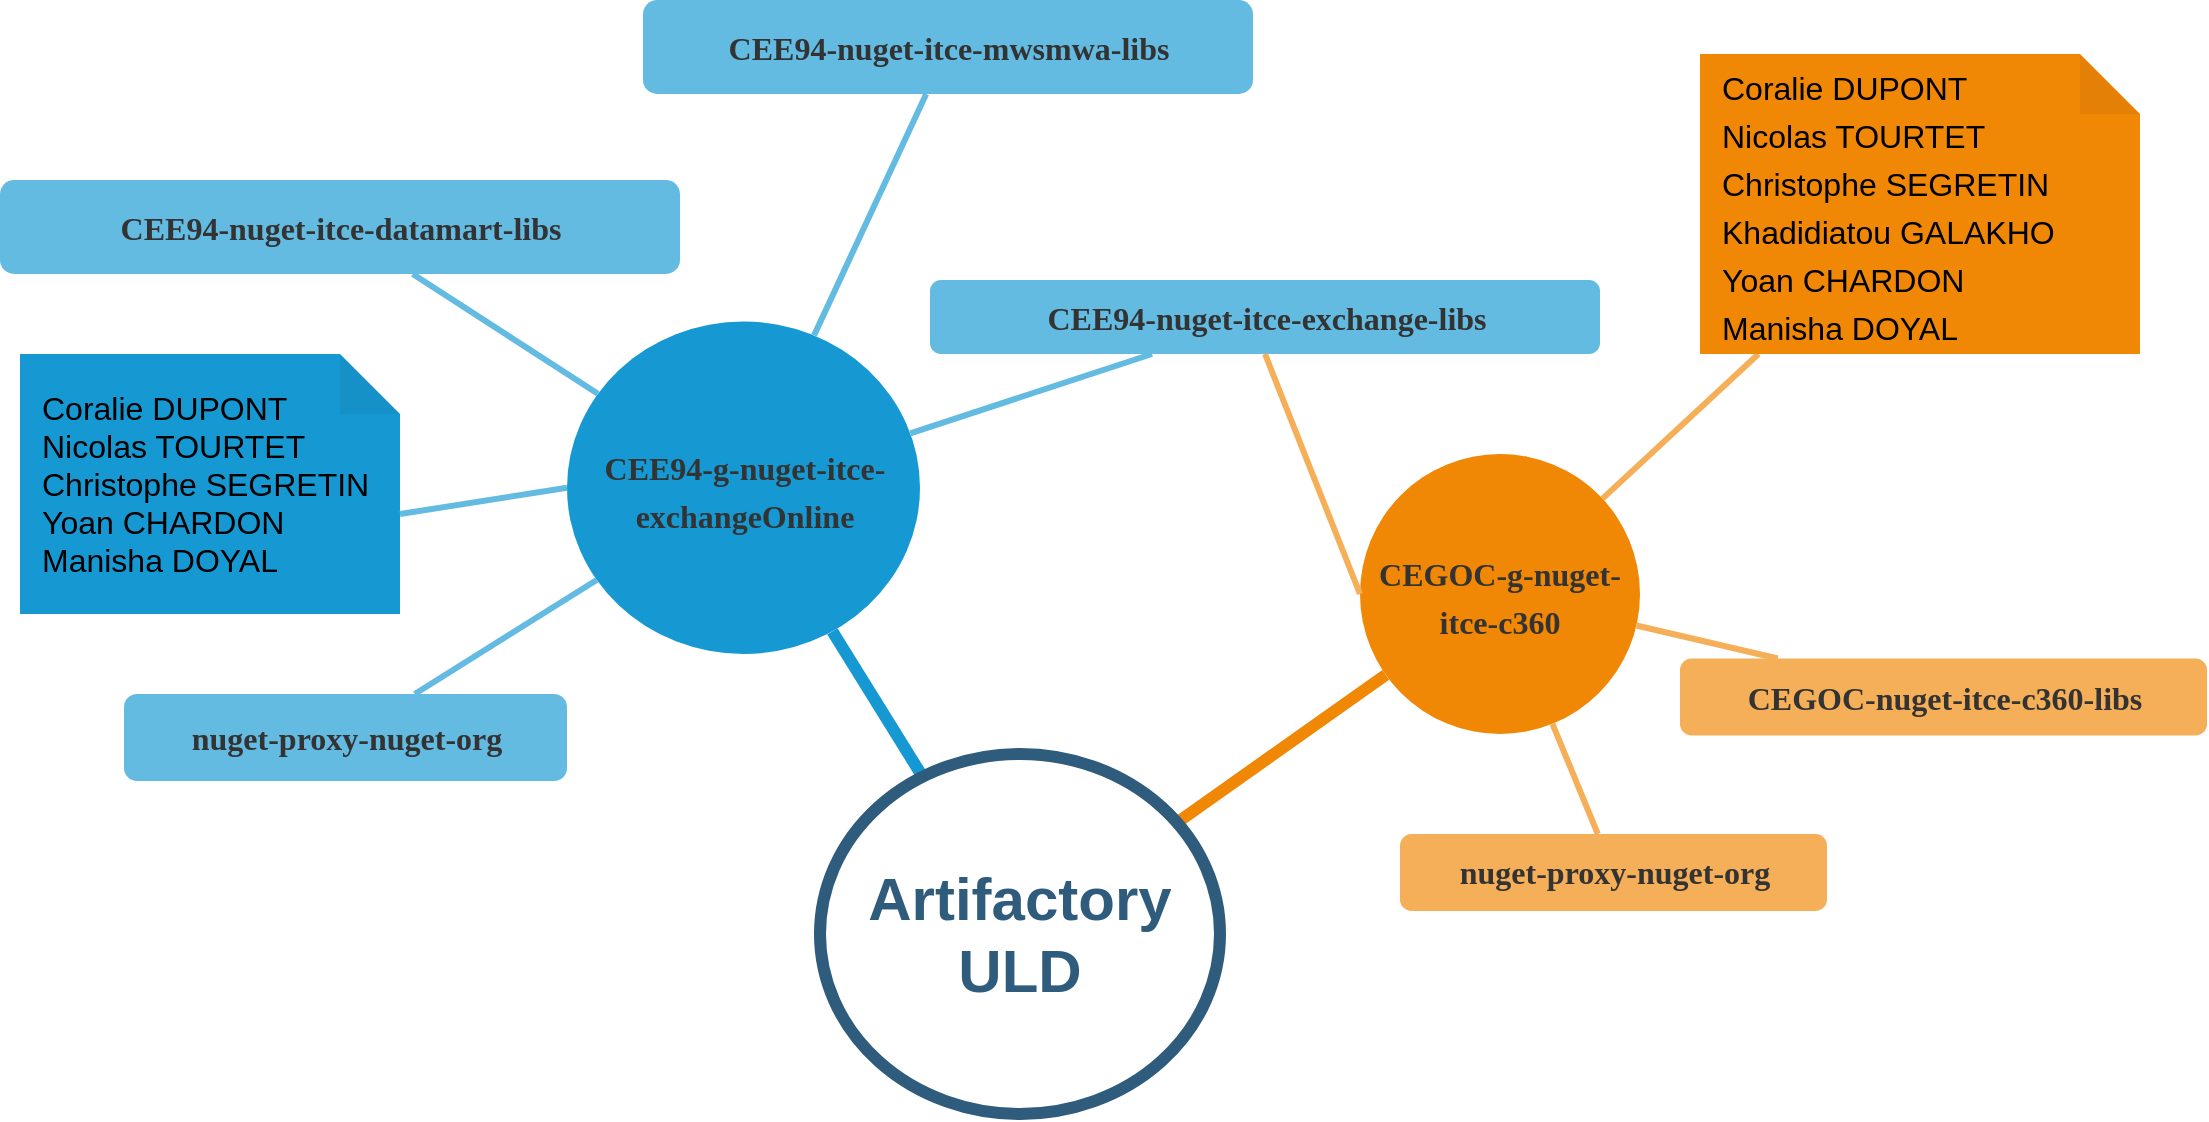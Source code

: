 <mxfile version="14.4.7" type="github" pages="2">
  <diagram id="6a731a19-8d31-9384-78a2-239565b7b9f0" name="C360-utilisateurs">
    <mxGraphModel dx="1422" dy="772" grid="1" gridSize="10" guides="1" tooltips="1" connect="1" arrows="1" fold="1" page="1" pageScale="1" pageWidth="1169" pageHeight="827" background="#ffffff" math="0" shadow="0">
      <root>
        <mxCell id="0" />
        <mxCell id="1" parent="0" />
        <mxCell id="1350" value="&lt;span style=&quot;color: rgb(51 , 51 , 51) ; font-family: &amp;#34;verdana&amp;#34; ; font-size: 16px ; font-weight: 700&quot;&gt;CEE94-g-nuget-itce-exchangeOnline&lt;/span&gt;" style="ellipse;whiteSpace=wrap;html=1;shadow=0;fontFamily=Helvetica;fontSize=20;fontColor=#FFFFFF;align=center;strokeWidth=3;fillColor=#1699D3;strokeColor=none;" parent="1" vertex="1">
          <mxGeometry x="303.5" y="233.75" width="176.5" height="166.25" as="geometry" />
        </mxCell>
        <mxCell id="G5Ea2syCQPGxwOJ1HOTf-1549" value="" style="edgeStyle=none;orthogonalLoop=1;jettySize=auto;html=1;endArrow=none;strokeColor=#F5AF58;strokeWidth=3;" parent="1" source="1351" target="G5Ea2syCQPGxwOJ1HOTf-1548" edge="1">
          <mxGeometry relative="1" as="geometry" />
        </mxCell>
        <mxCell id="1351" value="&lt;span style=&quot;color: rgb(51 , 51 , 51) ; font-family: &amp;#34;verdana&amp;#34; ; font-size: 16px ; font-weight: 700&quot;&gt;CEGOC-g-nuget-itce-c360&lt;/span&gt;" style="ellipse;whiteSpace=wrap;html=1;shadow=0;fontFamily=Helvetica;fontSize=20;fontColor=#FFFFFF;align=center;strokeWidth=3;fillColor=#F08705;strokeColor=none;gradientColor=none;" parent="1" vertex="1">
          <mxGeometry x="700" y="300" width="140" height="140" as="geometry" />
        </mxCell>
        <mxCell id="1357" value="&lt;span style=&quot;color: rgb(51 , 51 , 51) ; font-family: &amp;#34;verdana&amp;#34; ; font-size: 16px ; font-weight: 700&quot;&gt;nuget-proxy-nuget-org&lt;/span&gt;" style="rounded=1;fillColor=#f5af58;strokeColor=none;strokeWidth=3;shadow=0;html=1;fontColor=#FFFFFF;" parent="1" vertex="1">
          <mxGeometry x="720" y="490" width="213.5" height="38.5" as="geometry" />
        </mxCell>
        <mxCell id="1359" style="endArrow=none;strokeWidth=6;strokeColor=#1699D3;html=1;" parent="1" source="1515" target="1350" edge="1">
          <mxGeometry relative="1" as="geometry" />
        </mxCell>
        <mxCell id="1360" style="endArrow=none;strokeWidth=6;strokeColor=#f08705;html=1;" parent="1" source="1515" target="1351" edge="1">
          <mxGeometry relative="1" as="geometry" />
        </mxCell>
        <mxCell id="1367" value="&lt;span style=&quot;color: rgb(51 , 51 , 51) ; font-family: &amp;#34;verdana&amp;#34; ; font-size: 16px ; font-weight: 700&quot;&gt;nuget-proxy-nuget-org&lt;/span&gt;" style="rounded=1;fillColor=#64BBE2;strokeColor=none;strokeWidth=3;shadow=0;html=1;fontColor=#FFFFFF;" parent="1" vertex="1">
          <mxGeometry x="82" y="420" width="221.5" height="43.5" as="geometry" />
        </mxCell>
        <mxCell id="1374" value="&lt;span style=&quot;color: rgb(51 , 51 , 51) ; font-family: &amp;#34;verdana&amp;#34; ; font-size: 16px ; font-weight: 700&quot;&gt;CEE94-nuget-itce-exchange-libs&lt;/span&gt;" style="rounded=1;fillColor=#64BBE2;strokeColor=none;strokeWidth=3;shadow=0;html=1;fontColor=#FFFFFF;" parent="1" vertex="1">
          <mxGeometry x="485" y="213" width="335" height="37" as="geometry" />
        </mxCell>
        <mxCell id="1375" value="&lt;span style=&quot;color: rgb(51 , 51 , 51) ; font-family: &amp;#34;verdana&amp;#34; ; font-size: 16px ; font-weight: 700&quot;&gt;CEE94-nuget-itce-datamart-libs&lt;/span&gt;" style="rounded=1;fillColor=#64BBE2;strokeColor=none;strokeWidth=3;shadow=0;html=1;fontColor=#FFFFFF;" parent="1" vertex="1">
          <mxGeometry x="20" y="163" width="340" height="47" as="geometry" />
        </mxCell>
        <mxCell id="1376" value="&lt;span style=&quot;color: rgb(51 , 51 , 51) ; font-family: &amp;#34;verdana&amp;#34; ; font-size: 16px ; font-weight: 700&quot;&gt;CEE94-nuget-itce-mwsmwa-libs&lt;/span&gt;" style="rounded=1;fillColor=#64BBE2;strokeColor=none;strokeWidth=3;shadow=0;html=1;fontColor=#FFFFFF;" parent="1" vertex="1">
          <mxGeometry x="341.5" y="73" width="305" height="47" as="geometry" />
        </mxCell>
        <mxCell id="1377" value="" style="edgeStyle=none;endArrow=none;strokeWidth=3;strokeColor=#64BBE2;html=1;" parent="1" source="1350" target="1376" edge="1">
          <mxGeometry x="-420" y="23" width="100" height="100" as="geometry">
            <mxPoint x="-420" y="123" as="sourcePoint" />
            <mxPoint x="-320" y="23" as="targetPoint" />
          </mxGeometry>
        </mxCell>
        <mxCell id="1378" value="" style="edgeStyle=none;endArrow=none;strokeWidth=3;strokeColor=#64BBE2;html=1;" parent="1" source="1350" target="1367" edge="1">
          <mxGeometry x="-420" y="23" width="100" height="100" as="geometry">
            <mxPoint x="-420" y="123" as="sourcePoint" />
            <mxPoint x="-320" y="23" as="targetPoint" />
          </mxGeometry>
        </mxCell>
        <mxCell id="1386" value="" style="edgeStyle=none;endArrow=none;strokeWidth=3;strokeColor=#64BBE2;html=1;" parent="1" source="1350" target="1374" edge="1">
          <mxGeometry x="-420" y="23" width="100" height="100" as="geometry">
            <mxPoint x="-420" y="123" as="sourcePoint" />
            <mxPoint x="-320" y="23" as="targetPoint" />
          </mxGeometry>
        </mxCell>
        <mxCell id="1387" value="" style="edgeStyle=none;endArrow=none;strokeWidth=3;strokeColor=#64BBE2;html=1;" parent="1" source="1350" target="1375" edge="1">
          <mxGeometry x="-420" y="23" width="100" height="100" as="geometry">
            <mxPoint x="-420" y="123" as="sourcePoint" />
            <mxPoint x="-320" y="23" as="targetPoint" />
          </mxGeometry>
        </mxCell>
        <mxCell id="1388" value="&lt;span style=&quot;color: rgb(51 , 51 , 51) ; font-family: &amp;#34;verdana&amp;#34; ; font-size: 16px ; font-weight: 700&quot;&gt;CEGOC-nuget-itce-c360-libs&lt;/span&gt;" style="rounded=1;fillColor=#f5af58;strokeColor=none;strokeWidth=3;shadow=0;html=1;fontColor=#FFFFFF;" parent="1" vertex="1">
          <mxGeometry x="860" y="402.25" width="263.5" height="38.5" as="geometry" />
        </mxCell>
        <mxCell id="1399" value="" style="edgeStyle=none;endArrow=none;strokeWidth=3;strokeColor=#F5AF58;html=1;" parent="1" source="1351" target="1357" edge="1">
          <mxGeometry x="3.5" y="21.5" width="100" height="100" as="geometry">
            <mxPoint x="3.5" y="121.5" as="sourcePoint" />
            <mxPoint x="103.5" y="21.5" as="targetPoint" />
          </mxGeometry>
        </mxCell>
        <mxCell id="1400" value="" style="edgeStyle=none;endArrow=none;strokeWidth=3;strokeColor=#F5AF58;html=1;" parent="1" source="1351" target="1388" edge="1">
          <mxGeometry x="3.5" y="21.5" width="100" height="100" as="geometry">
            <mxPoint x="3.5" y="121.5" as="sourcePoint" />
            <mxPoint x="103.5" y="21.5" as="targetPoint" />
          </mxGeometry>
        </mxCell>
        <mxCell id="1515" value="Artifactory ULD" style="ellipse;whiteSpace=wrap;html=1;shadow=0;fontFamily=Helvetica;fontSize=30;fontColor=#2F5B7C;align=center;strokeColor=#2F5B7C;strokeWidth=6;fillColor=#FFFFFF;fontStyle=1;gradientColor=none;" parent="1" vertex="1">
          <mxGeometry x="430" y="450" width="200" height="180" as="geometry" />
        </mxCell>
        <mxCell id="G5Ea2syCQPGxwOJ1HOTf-1542" value="" style="edgeStyle=none;endArrow=none;strokeWidth=3;strokeColor=#F5AF58;html=1;entryX=0.5;entryY=1;entryDx=0;entryDy=0;exitX=0;exitY=0.5;exitDx=0;exitDy=0;" parent="1" source="1351" target="1374" edge="1">
          <mxGeometry x="-31" y="110.5" width="100" height="100" as="geometry">
            <mxPoint x="1169" y="290.5" as="sourcePoint" />
            <mxPoint x="890" y="337" as="targetPoint" />
          </mxGeometry>
        </mxCell>
        <mxCell id="G5Ea2syCQPGxwOJ1HOTf-1543" value="Coralie DUPONT&lt;br&gt;Nicolas TOURTET&lt;br&gt;Christophe SEGRETIN&lt;br&gt;Yoan CHARDON&lt;br&gt;Manisha DOYAL" style="shape=note;backgroundOutline=1;darkOpacity=0.05;shadow=0;fontSize=16;strokeColor=none;strokeWidth=3;fillColor=#1699D3;html=1;whiteSpace=wrap;align=left;spacingLeft=9;" parent="1" vertex="1">
          <mxGeometry x="30" y="250" width="190" height="130" as="geometry" />
        </mxCell>
        <mxCell id="G5Ea2syCQPGxwOJ1HOTf-1547" value="" style="edgeStyle=none;endArrow=none;strokeWidth=3;strokeColor=#64BBE2;html=1;exitX=0;exitY=0.5;exitDx=0;exitDy=0;entryX=0;entryY=0;entryDx=190;entryDy=80;entryPerimeter=0;" parent="1" source="1350" target="G5Ea2syCQPGxwOJ1HOTf-1543" edge="1">
          <mxGeometry x="-426.05" y="132.64" width="100" height="100" as="geometry">
            <mxPoint x="312.915" y="379.999" as="sourcePoint" />
            <mxPoint x="220.004" y="319.64" as="targetPoint" />
          </mxGeometry>
        </mxCell>
        <mxCell id="G5Ea2syCQPGxwOJ1HOTf-1548" value="&lt;span style=&quot;color: rgb(0 , 0 , 0) ; font-size: 16px&quot;&gt;Coralie DUPONT&lt;/span&gt;&lt;br style=&quot;color: rgb(0 , 0 , 0) ; font-size: 16px&quot;&gt;&lt;span style=&quot;color: rgb(0 , 0 , 0) ; font-size: 16px&quot;&gt;Nicolas TOURTET&lt;/span&gt;&lt;br style=&quot;color: rgb(0 , 0 , 0) ; font-size: 16px&quot;&gt;&lt;span style=&quot;color: rgb(0 , 0 , 0) ; font-size: 16px&quot;&gt;Christophe SEGRETIN&lt;br&gt;&lt;/span&gt;&lt;span style=&quot;color: rgb(0 , 0 , 0) ; font-size: 16px&quot;&gt;Khadidiatou GALAKHO&lt;/span&gt;&lt;br&gt;&lt;span style=&quot;color: rgb(0 , 0 , 0) ; font-size: 16px&quot;&gt;Yoan CHARDON&lt;/span&gt;&lt;br style=&quot;color: rgb(0 , 0 , 0) ; font-size: 16px&quot;&gt;&lt;span style=&quot;color: rgb(0 , 0 , 0) ; font-size: 16px&quot;&gt;Manisha DOYAL&lt;/span&gt;" style="shape=note;whiteSpace=wrap;html=1;backgroundOutline=1;darkOpacity=0.05;shadow=0;fontSize=20;fontColor=#FFFFFF;strokeColor=none;strokeWidth=3;fillColor=#F08705;align=left;spacingLeft=9;" parent="1" vertex="1">
          <mxGeometry x="870" y="100" width="220" height="150" as="geometry" />
        </mxCell>
      </root>
    </mxGraphModel>
  </diagram>
  <diagram name="C360-Administrateurs" id="qNk0eV-WLsIFE-1NTzzL">
    <mxGraphModel dx="1673" dy="908" grid="1" gridSize="10" guides="1" tooltips="1" connect="1" arrows="1" fold="1" page="1" pageScale="1" pageWidth="1169" pageHeight="827" background="#ffffff" math="0" shadow="0">
      <root>
        <mxCell id="LivRPD3VZ6j_5kq1VenK-0" />
        <mxCell id="LivRPD3VZ6j_5kq1VenK-1" parent="LivRPD3VZ6j_5kq1VenK-0" />
        <mxCell id="LivRPD3VZ6j_5kq1VenK-2" value="&lt;span style=&quot;color: rgb(51 , 51 , 51) ; font-family: &amp;#34;verdana&amp;#34; ; font-size: 16px ; font-weight: 700&quot;&gt;CEE94-g-nuget-itce-exchangeOnline&lt;/span&gt;" style="ellipse;whiteSpace=wrap;html=1;shadow=0;fontFamily=Helvetica;fontSize=20;fontColor=#FFFFFF;align=center;strokeWidth=3;fillColor=#1699D3;strokeColor=none;" vertex="1" parent="LivRPD3VZ6j_5kq1VenK-1">
          <mxGeometry x="303.5" y="233.75" width="176.5" height="166.25" as="geometry" />
        </mxCell>
        <mxCell id="LivRPD3VZ6j_5kq1VenK-3" value="" style="edgeStyle=none;orthogonalLoop=1;jettySize=auto;html=1;endArrow=none;strokeColor=#F5AF58;strokeWidth=3;" edge="1" parent="LivRPD3VZ6j_5kq1VenK-1" source="LivRPD3VZ6j_5kq1VenK-4" target="LivRPD3VZ6j_5kq1VenK-23">
          <mxGeometry relative="1" as="geometry" />
        </mxCell>
        <mxCell id="LivRPD3VZ6j_5kq1VenK-4" value="&lt;span style=&quot;color: rgb(51 , 51 , 51) ; font-family: &amp;#34;verdana&amp;#34; ; font-size: 16px ; font-weight: 700&quot;&gt;CEGOC-g-nuget-itce-c360&lt;/span&gt;" style="ellipse;whiteSpace=wrap;html=1;shadow=0;fontFamily=Helvetica;fontSize=20;fontColor=#FFFFFF;align=center;strokeWidth=3;fillColor=#F08705;strokeColor=none;gradientColor=none;" vertex="1" parent="LivRPD3VZ6j_5kq1VenK-1">
          <mxGeometry x="700" y="300" width="140" height="140" as="geometry" />
        </mxCell>
        <mxCell id="LivRPD3VZ6j_5kq1VenK-5" value="&lt;span style=&quot;color: rgb(51 , 51 , 51) ; font-family: &amp;#34;verdana&amp;#34; ; font-size: 16px ; font-weight: 700&quot;&gt;nuget-proxy-nuget-org&lt;/span&gt;" style="rounded=1;fillColor=#f5af58;strokeColor=none;strokeWidth=3;shadow=0;html=1;fontColor=#FFFFFF;" vertex="1" parent="LivRPD3VZ6j_5kq1VenK-1">
          <mxGeometry x="740" y="110" width="213.5" height="38.5" as="geometry" />
        </mxCell>
        <mxCell id="LivRPD3VZ6j_5kq1VenK-6" style="endArrow=none;strokeWidth=6;strokeColor=#1699D3;html=1;" edge="1" parent="LivRPD3VZ6j_5kq1VenK-1" source="LivRPD3VZ6j_5kq1VenK-19" target="LivRPD3VZ6j_5kq1VenK-2">
          <mxGeometry relative="1" as="geometry" />
        </mxCell>
        <mxCell id="LivRPD3VZ6j_5kq1VenK-7" style="endArrow=none;strokeWidth=6;strokeColor=#f08705;html=1;" edge="1" parent="LivRPD3VZ6j_5kq1VenK-1" source="LivRPD3VZ6j_5kq1VenK-19" target="LivRPD3VZ6j_5kq1VenK-4">
          <mxGeometry relative="1" as="geometry" />
        </mxCell>
        <mxCell id="LivRPD3VZ6j_5kq1VenK-8" value="&lt;span style=&quot;color: rgb(51 , 51 , 51) ; font-family: &amp;#34;verdana&amp;#34; ; font-size: 16px ; font-weight: 700&quot;&gt;nuget-proxy-nuget-org&lt;/span&gt;" style="rounded=1;fillColor=#64BBE2;strokeColor=none;strokeWidth=3;shadow=0;html=1;fontColor=#FFFFFF;" vertex="1" parent="LivRPD3VZ6j_5kq1VenK-1">
          <mxGeometry x="380" y="70" width="221.5" height="43.5" as="geometry" />
        </mxCell>
        <mxCell id="LivRPD3VZ6j_5kq1VenK-29" value="" style="edgeStyle=none;orthogonalLoop=1;jettySize=auto;html=1;endArrow=none;strokeColor=#64BBE2;strokeWidth=3;entryX=0.978;entryY=0.223;entryDx=0;entryDy=0;entryPerimeter=0;" edge="1" parent="LivRPD3VZ6j_5kq1VenK-1" source="LivRPD3VZ6j_5kq1VenK-9" target="LivRPD3VZ6j_5kq1VenK-28">
          <mxGeometry relative="1" as="geometry" />
        </mxCell>
        <mxCell id="LivRPD3VZ6j_5kq1VenK-9" value="&lt;span style=&quot;color: rgb(51 , 51 , 51) ; font-family: &amp;#34;verdana&amp;#34; ; font-size: 16px ; font-weight: 700&quot;&gt;CEE94-nuget-itce-exchange-libs&lt;/span&gt;" style="rounded=1;fillColor=#64BBE2;strokeColor=none;strokeWidth=3;shadow=0;html=1;fontColor=#FFFFFF;" vertex="1" parent="LivRPD3VZ6j_5kq1VenK-1">
          <mxGeometry x="430" y="530" width="335" height="50" as="geometry" />
        </mxCell>
        <mxCell id="LivRPD3VZ6j_5kq1VenK-31" style="edgeStyle=none;orthogonalLoop=1;jettySize=auto;html=1;entryX=0;entryY=0;entryDx=165;entryDy=0;entryPerimeter=0;endArrow=none;strokeColor=#64BBE2;strokeWidth=3;exitX=0.25;exitY=1;exitDx=0;exitDy=0;" edge="1" parent="LivRPD3VZ6j_5kq1VenK-1" source="LivRPD3VZ6j_5kq1VenK-10" target="LivRPD3VZ6j_5kq1VenK-28">
          <mxGeometry relative="1" as="geometry">
            <Array as="points" />
          </mxGeometry>
        </mxCell>
        <mxCell id="LivRPD3VZ6j_5kq1VenK-10" value="&lt;span style=&quot;color: rgb(51 , 51 , 51) ; font-family: &amp;#34;verdana&amp;#34; ; font-size: 16px ; font-weight: 700&quot;&gt;CEE94-nuget-itce-datamart-libs&lt;/span&gt;" style="rounded=1;fillColor=#64BBE2;strokeColor=none;strokeWidth=3;shadow=0;html=1;fontColor=#FFFFFF;" vertex="1" parent="LivRPD3VZ6j_5kq1VenK-1">
          <mxGeometry x="10" y="402.25" width="340" height="47" as="geometry" />
        </mxCell>
        <mxCell id="LivRPD3VZ6j_5kq1VenK-30" value="" style="edgeStyle=none;orthogonalLoop=1;jettySize=auto;html=1;endArrow=none;strokeColor=#64BBE2;strokeWidth=3;entryX=0.5;entryY=0;entryDx=0;entryDy=0;entryPerimeter=0;" edge="1" parent="LivRPD3VZ6j_5kq1VenK-1" source="LivRPD3VZ6j_5kq1VenK-11" target="LivRPD3VZ6j_5kq1VenK-28">
          <mxGeometry relative="1" as="geometry" />
        </mxCell>
        <mxCell id="LivRPD3VZ6j_5kq1VenK-11" value="&lt;span style=&quot;color: rgb(51 , 51 , 51) ; font-family: &amp;#34;verdana&amp;#34; ; font-size: 16px ; font-weight: 700&quot;&gt;CEE94-nuget-itce-mwsmwa-libs&lt;/span&gt;" style="rounded=1;fillColor=#64BBE2;strokeColor=none;strokeWidth=3;shadow=0;html=1;fontColor=#FFFFFF;" vertex="1" parent="LivRPD3VZ6j_5kq1VenK-1">
          <mxGeometry x="190" y="470" width="305" height="47" as="geometry" />
        </mxCell>
        <mxCell id="LivRPD3VZ6j_5kq1VenK-12" value="" style="edgeStyle=none;endArrow=none;strokeWidth=3;strokeColor=#64BBE2;html=1;" edge="1" parent="LivRPD3VZ6j_5kq1VenK-1" source="LivRPD3VZ6j_5kq1VenK-2" target="LivRPD3VZ6j_5kq1VenK-11">
          <mxGeometry x="-420" y="23" width="100" height="100" as="geometry">
            <mxPoint x="-420" y="123" as="sourcePoint" />
            <mxPoint x="-320" y="23" as="targetPoint" />
          </mxGeometry>
        </mxCell>
        <mxCell id="LivRPD3VZ6j_5kq1VenK-13" value="" style="edgeStyle=none;endArrow=none;strokeWidth=3;strokeColor=#64BBE2;html=1;" edge="1" parent="LivRPD3VZ6j_5kq1VenK-1" source="LivRPD3VZ6j_5kq1VenK-2" target="LivRPD3VZ6j_5kq1VenK-8">
          <mxGeometry x="-420" y="23" width="100" height="100" as="geometry">
            <mxPoint x="-420" y="123" as="sourcePoint" />
            <mxPoint x="-320" y="23" as="targetPoint" />
          </mxGeometry>
        </mxCell>
        <mxCell id="LivRPD3VZ6j_5kq1VenK-14" value="" style="edgeStyle=none;endArrow=none;strokeWidth=3;strokeColor=#64BBE2;html=1;" edge="1" parent="LivRPD3VZ6j_5kq1VenK-1" source="LivRPD3VZ6j_5kq1VenK-2" target="LivRPD3VZ6j_5kq1VenK-9">
          <mxGeometry x="-420" y="23" width="100" height="100" as="geometry">
            <mxPoint x="-420" y="123" as="sourcePoint" />
            <mxPoint x="-320" y="23" as="targetPoint" />
          </mxGeometry>
        </mxCell>
        <mxCell id="LivRPD3VZ6j_5kq1VenK-15" value="" style="edgeStyle=none;endArrow=none;strokeWidth=3;strokeColor=#64BBE2;html=1;" edge="1" parent="LivRPD3VZ6j_5kq1VenK-1" source="LivRPD3VZ6j_5kq1VenK-2" target="LivRPD3VZ6j_5kq1VenK-10">
          <mxGeometry x="-420" y="23" width="100" height="100" as="geometry">
            <mxPoint x="-420" y="123" as="sourcePoint" />
            <mxPoint x="-320" y="23" as="targetPoint" />
          </mxGeometry>
        </mxCell>
        <mxCell id="LivRPD3VZ6j_5kq1VenK-27" value="" style="edgeStyle=none;orthogonalLoop=1;jettySize=auto;html=1;endArrow=none;strokeColor=#F5AF58;strokeWidth=3;" edge="1" parent="LivRPD3VZ6j_5kq1VenK-1" source="LivRPD3VZ6j_5kq1VenK-16" target="LivRPD3VZ6j_5kq1VenK-26">
          <mxGeometry relative="1" as="geometry" />
        </mxCell>
        <mxCell id="LivRPD3VZ6j_5kq1VenK-16" value="&lt;span style=&quot;color: rgb(51 , 51 , 51) ; font-family: &amp;#34;verdana&amp;#34; ; font-size: 16px ; font-weight: 700&quot;&gt;CEGOC-nuget-itce-c360-libs&lt;/span&gt;" style="rounded=1;fillColor=#f5af58;strokeColor=none;strokeWidth=3;shadow=0;html=1;fontColor=#FFFFFF;" vertex="1" parent="LivRPD3VZ6j_5kq1VenK-1">
          <mxGeometry x="860" y="402.25" width="263.5" height="38.5" as="geometry" />
        </mxCell>
        <mxCell id="LivRPD3VZ6j_5kq1VenK-17" value="" style="edgeStyle=none;endArrow=none;strokeWidth=3;strokeColor=#F5AF58;html=1;" edge="1" parent="LivRPD3VZ6j_5kq1VenK-1" source="LivRPD3VZ6j_5kq1VenK-4" target="LivRPD3VZ6j_5kq1VenK-5">
          <mxGeometry x="3.5" y="21.5" width="100" height="100" as="geometry">
            <mxPoint x="3.5" y="121.5" as="sourcePoint" />
            <mxPoint x="103.5" y="21.5" as="targetPoint" />
          </mxGeometry>
        </mxCell>
        <mxCell id="LivRPD3VZ6j_5kq1VenK-18" value="" style="edgeStyle=none;endArrow=none;strokeWidth=3;strokeColor=#F5AF58;html=1;" edge="1" parent="LivRPD3VZ6j_5kq1VenK-1" source="LivRPD3VZ6j_5kq1VenK-4" target="LivRPD3VZ6j_5kq1VenK-16">
          <mxGeometry x="3.5" y="21.5" width="100" height="100" as="geometry">
            <mxPoint x="3.5" y="121.5" as="sourcePoint" />
            <mxPoint x="103.5" y="21.5" as="targetPoint" />
          </mxGeometry>
        </mxCell>
        <mxCell id="LivRPD3VZ6j_5kq1VenK-19" value="Artifactory ULG" style="ellipse;whiteSpace=wrap;html=1;shadow=0;fontFamily=Helvetica;fontSize=30;fontColor=#2F5B7C;align=center;strokeColor=#2F5B7C;strokeWidth=6;fillColor=#FFFFFF;fontStyle=1;gradientColor=none;" vertex="1" parent="LivRPD3VZ6j_5kq1VenK-1">
          <mxGeometry x="510" y="163" width="200" height="180" as="geometry" />
        </mxCell>
        <mxCell id="LivRPD3VZ6j_5kq1VenK-20" value="" style="edgeStyle=none;endArrow=none;strokeWidth=3;strokeColor=#F5AF58;html=1;entryX=0.75;entryY=0;entryDx=0;entryDy=0;exitX=0;exitY=0.5;exitDx=0;exitDy=0;" edge="1" parent="LivRPD3VZ6j_5kq1VenK-1" source="LivRPD3VZ6j_5kq1VenK-4" target="LivRPD3VZ6j_5kq1VenK-9">
          <mxGeometry x="-31" y="110.5" width="100" height="100" as="geometry">
            <mxPoint x="1169" y="290.5" as="sourcePoint" />
            <mxPoint x="890" y="337" as="targetPoint" />
          </mxGeometry>
        </mxCell>
        <mxCell id="LivRPD3VZ6j_5kq1VenK-21" value="Coralie DUPONT&lt;br&gt;Nicolas TOURTET&lt;br&gt;Christophe SEGRETIN&lt;br&gt;Yoan CHARDON&lt;br&gt;Manisha DOYAL" style="shape=note;backgroundOutline=1;darkOpacity=0.05;shadow=0;fontSize=16;strokeColor=none;strokeWidth=3;fillColor=#1699D3;html=1;whiteSpace=wrap;align=left;spacingLeft=9;" vertex="1" parent="LivRPD3VZ6j_5kq1VenK-1">
          <mxGeometry x="60" y="80" width="190" height="130" as="geometry" />
        </mxCell>
        <mxCell id="LivRPD3VZ6j_5kq1VenK-22" value="" style="edgeStyle=none;endArrow=none;strokeWidth=3;strokeColor=#64BBE2;html=1;exitX=0;exitY=0.5;exitDx=0;exitDy=0;entryX=0;entryY=0;entryDx=190;entryDy=80;entryPerimeter=0;" edge="1" parent="LivRPD3VZ6j_5kq1VenK-1" source="LivRPD3VZ6j_5kq1VenK-2" target="LivRPD3VZ6j_5kq1VenK-21">
          <mxGeometry x="-426.05" y="132.64" width="100" height="100" as="geometry">
            <mxPoint x="312.915" y="379.999" as="sourcePoint" />
            <mxPoint x="220.004" y="319.64" as="targetPoint" />
          </mxGeometry>
        </mxCell>
        <mxCell id="LivRPD3VZ6j_5kq1VenK-23" value="&lt;span style=&quot;color: rgb(0 , 0 , 0) ; font-size: 16px&quot;&gt;Coralie DUPONT&lt;/span&gt;&lt;br style=&quot;color: rgb(0 , 0 , 0) ; font-size: 16px&quot;&gt;&lt;span style=&quot;color: rgb(0 , 0 , 0) ; font-size: 16px&quot;&gt;Nicolas TOURTET&lt;/span&gt;&lt;br style=&quot;color: rgb(0 , 0 , 0) ; font-size: 16px&quot;&gt;&lt;span style=&quot;color: rgb(0 , 0 , 0) ; font-size: 16px&quot;&gt;Christophe SEGRETIN&lt;br&gt;&lt;/span&gt;&lt;span style=&quot;color: rgb(0 , 0 , 0) ; font-size: 16px&quot;&gt;Khadidiatou GALAKHO&lt;/span&gt;&lt;br&gt;&lt;span style=&quot;color: rgb(0 , 0 , 0) ; font-size: 16px&quot;&gt;Yoan CHARDON&lt;/span&gt;&lt;br style=&quot;color: rgb(0 , 0 , 0) ; font-size: 16px&quot;&gt;&lt;span style=&quot;color: rgb(0 , 0 , 0) ; font-size: 16px&quot;&gt;Manisha DOYAL&lt;/span&gt;" style="shape=note;whiteSpace=wrap;html=1;backgroundOutline=1;darkOpacity=0.05;shadow=0;fontSize=20;fontColor=#FFFFFF;strokeColor=none;strokeWidth=3;fillColor=#F08705;align=left;spacingLeft=9;" vertex="1" parent="LivRPD3VZ6j_5kq1VenK-1">
          <mxGeometry x="903.5" y="178" width="220" height="150" as="geometry" />
        </mxCell>
        <mxCell id="LivRPD3VZ6j_5kq1VenK-26" value="&lt;p style=&quot;margin: 0in ; font-family: &amp;#34;calibri&amp;#34; ; font-size: 11.0pt&quot;&gt;user&amp;nbsp;:&lt;br&gt;svc-itce-cegoc&lt;/p&gt;&lt;span style=&quot;font-family: &amp;#34;calibri&amp;#34; ; font-size: 11pt&quot;&gt;psw&amp;nbsp;:&lt;/span&gt;&lt;br&gt;&lt;p style=&quot;margin: 0in ; font-family: &amp;#34;calibri&amp;#34; ; font-size: 11.0pt&quot;&gt;Ab3RSa8uhHlG9hsyJe3L&lt;/p&gt;&lt;p style=&quot;margin: 0in ; font-family: &amp;#34;calibri&amp;#34; ; font-size: 11.0pt&quot;&gt;Apikey:&lt;/p&gt;&lt;p style=&quot;margin: 0in ; font-family: &amp;#34;calibri&amp;#34; ; font-size: 11.0pt&quot;&gt;svc-itce-cegoc:Ab3RSa8uhHlG9hsyJe3L&lt;/p&gt;" style="shape=note;whiteSpace=wrap;html=1;backgroundOutline=1;darkOpacity=0.05;rounded=1;shadow=0;fontColor=#FFFFFF;strokeColor=none;strokeWidth=3;fillColor=#f5af58;" vertex="1" parent="LivRPD3VZ6j_5kq1VenK-1">
          <mxGeometry x="890" y="480" width="260" height="110" as="geometry" />
        </mxCell>
        <mxCell id="LivRPD3VZ6j_5kq1VenK-28" value="&lt;p style=&quot;margin: 0in ; font-family: &amp;#34;calibri&amp;#34; ; font-size: 11pt&quot;&gt;user&amp;nbsp;:&lt;br&gt;svc-itce-cee94 &lt;font color=&quot;#ff3333&quot;&gt;A CREER&lt;/font&gt;&lt;/p&gt;&lt;span style=&quot;font-family: &amp;#34;calibri&amp;#34; ; font-size: 11pt&quot;&gt;psw&amp;nbsp;:&lt;/span&gt;&lt;br&gt;&lt;p style=&quot;margin: 0in ; font-family: &amp;#34;calibri&amp;#34; ; font-size: 11pt&quot;&gt;&lt;br&gt;&lt;/p&gt;&lt;p style=&quot;margin: 0in ; font-family: &amp;#34;calibri&amp;#34; ; font-size: 11pt&quot;&gt;Apikey:&lt;/p&gt;&lt;p style=&quot;margin: 0in ; font-family: &amp;#34;calibri&amp;#34; ; font-size: 11pt&quot;&gt;svc-itce-cee94:&lt;/p&gt;" style="shape=note;whiteSpace=wrap;html=1;backgroundOutline=1;darkOpacity=0.05;rounded=1;shadow=0;fontColor=#FFFFFF;strokeColor=none;strokeWidth=3;fillColor=#64BBE2;" vertex="1" parent="LivRPD3VZ6j_5kq1VenK-1">
          <mxGeometry x="40" y="610" width="360" height="125" as="geometry" />
        </mxCell>
      </root>
    </mxGraphModel>
  </diagram>
</mxfile>
